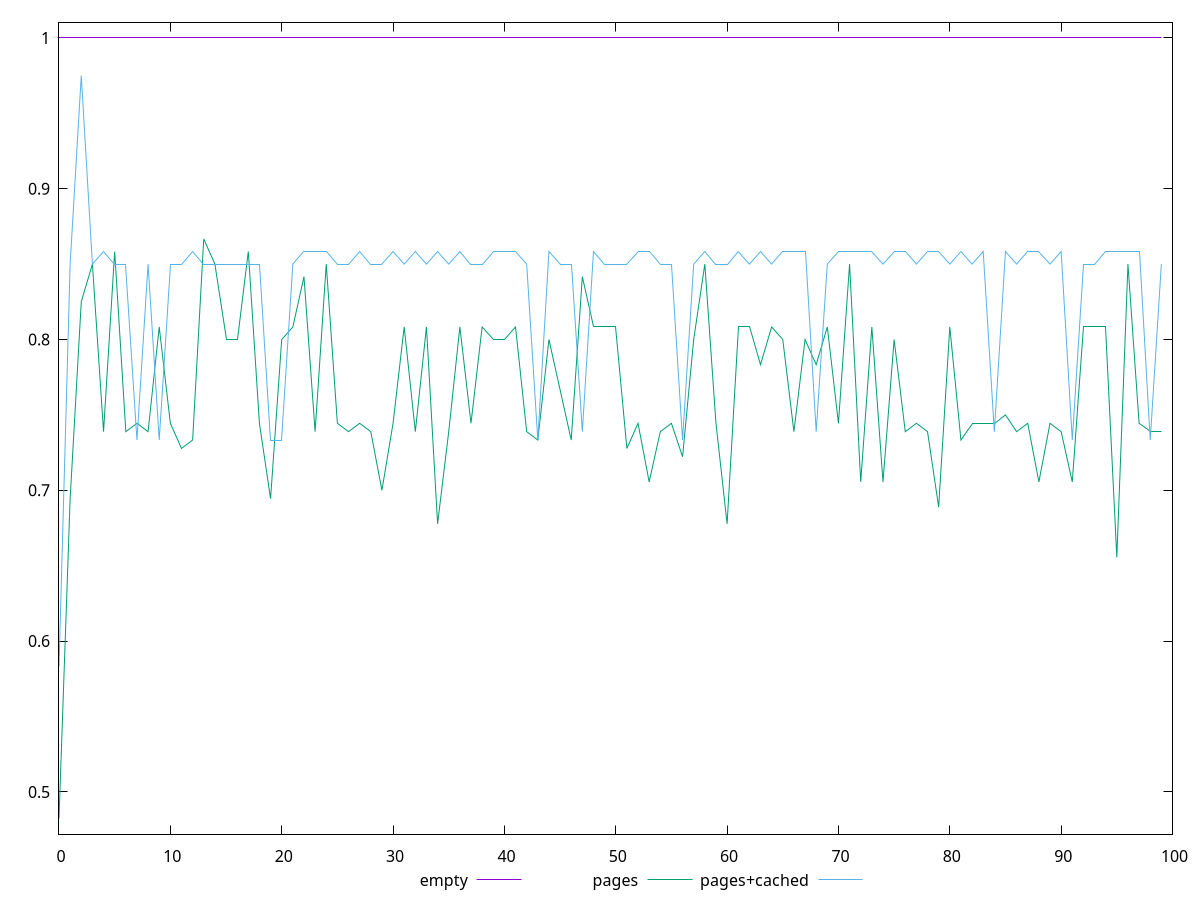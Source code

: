 $_empty <<EOF
1
1
1
1
1
1
1
1
1
1
1
1
1
1
1
1
1
1
1
1
1
1
1
1
1
1
1
1
1
1
1
1
1
1
1
1
1
1
1
1
1
1
1
1
1
1
1
1
1
1
1
1
1
1
1
1
1
1
1
1
1
1
1
1
1
1
1
1
1
1
1
1
1
1
1
1
1
1
1
1
1
1
1
1
1
1
1
1
1
1
1
1
1
1
1
1
1
1
1
1
EOF
$_pages <<EOF
0.4823529411764706
0.6944444444444444
0.825
0.85
0.7388888888888889
0.8583333333333334
0.7388888888888889
0.7444444444444445
0.7388888888888889
0.8083333333333333
0.7444444444444445
0.7277777777777777
0.7333333333333333
0.8666666666666667
0.85
0.8
0.8
0.8583333333333334
0.7444444444444445
0.6944444444444444
0.8
0.8083333333333333
0.8416666666666667
0.7388888888888889
0.85
0.7444444444444445
0.7388888888888889
0.7444444444444445
0.7388888888888889
0.7
0.7444444444444445
0.8083333333333333
0.7388888888888889
0.8083333333333333
0.6777777777777778
0.7388888888888889
0.8083333333333333
0.7444444444444445
0.8083333333333333
0.8
0.8
0.8083333333333333
0.7388888888888889
0.7333333333333333
0.8
0.7666666666666666
0.7333333333333333
0.8416666666666667
0.8083333333333333
0.8083333333333333
0.8083333333333333
0.7277777777777777
0.7444444444444445
0.7055555555555556
0.7388888888888889
0.7444444444444445
0.7222222222222222
0.8
0.85
0.7444444444444445
0.6777777777777778
0.8083333333333333
0.8083333333333333
0.7833333333333333
0.8083333333333333
0.8
0.7388888888888889
0.8
0.7833333333333333
0.8083333333333333
0.7444444444444445
0.85
0.7055555555555556
0.8083333333333333
0.7055555555555556
0.8
0.7388888888888889
0.7444444444444445
0.7388888888888889
0.6888888888888889
0.8083333333333333
0.7333333333333333
0.7444444444444445
0.7444444444444445
0.7444444444444445
0.75
0.7388888888888889
0.7444444444444445
0.7055555555555556
0.7444444444444445
0.7388888888888889
0.7055555555555556
0.8083333333333333
0.8083333333333333
0.8083333333333333
0.6555555555555556
0.85
0.7444444444444445
0.7388888888888889
0.7388888888888889
EOF
$_pagesCached <<EOF
0.5833333333333334
0.85
0.975
0.85
0.8583333333333334
0.85
0.85
0.7333333333333333
0.85
0.7333333333333333
0.85
0.85
0.8583333333333334
0.85
0.85
0.85
0.85
0.85
0.85
0.7333333333333333
0.7333333333333333
0.85
0.8583333333333334
0.8583333333333334
0.8583333333333334
0.85
0.85
0.8583333333333334
0.85
0.85
0.8583333333333334
0.85
0.8583333333333334
0.85
0.8583333333333334
0.85
0.8583333333333334
0.85
0.85
0.8583333333333334
0.8583333333333334
0.8583333333333334
0.85
0.7333333333333333
0.8583333333333334
0.85
0.85
0.7388888888888889
0.8583333333333334
0.85
0.85
0.85
0.8583333333333334
0.8583333333333334
0.85
0.85
0.7333333333333333
0.85
0.8583333333333334
0.85
0.85
0.8583333333333334
0.85
0.8583333333333334
0.85
0.8583333333333334
0.8583333333333334
0.8583333333333334
0.7388888888888889
0.85
0.8583333333333334
0.8583333333333334
0.8583333333333334
0.8583333333333334
0.85
0.8583333333333334
0.8583333333333334
0.85
0.8583333333333334
0.8583333333333334
0.85
0.8583333333333334
0.85
0.8583333333333334
0.7388888888888889
0.8583333333333334
0.85
0.8583333333333334
0.8583333333333334
0.85
0.8583333333333334
0.7333333333333333
0.85
0.85
0.8583333333333334
0.8583333333333334
0.8583333333333334
0.8583333333333334
0.7333333333333333
0.85
EOF
set key outside below
set terminal pngcairo
set output "report_00004_2020-11-02T20-21-41.718Z/uses-http2/uses-http2_empty_pages_pages+cached.png"
set yrange [0.47200000000000003:1.0103529411764707]
plot $_empty title "empty" with line ,$_pages title "pages" with line ,$_pagesCached title "pages+cached" with line ,